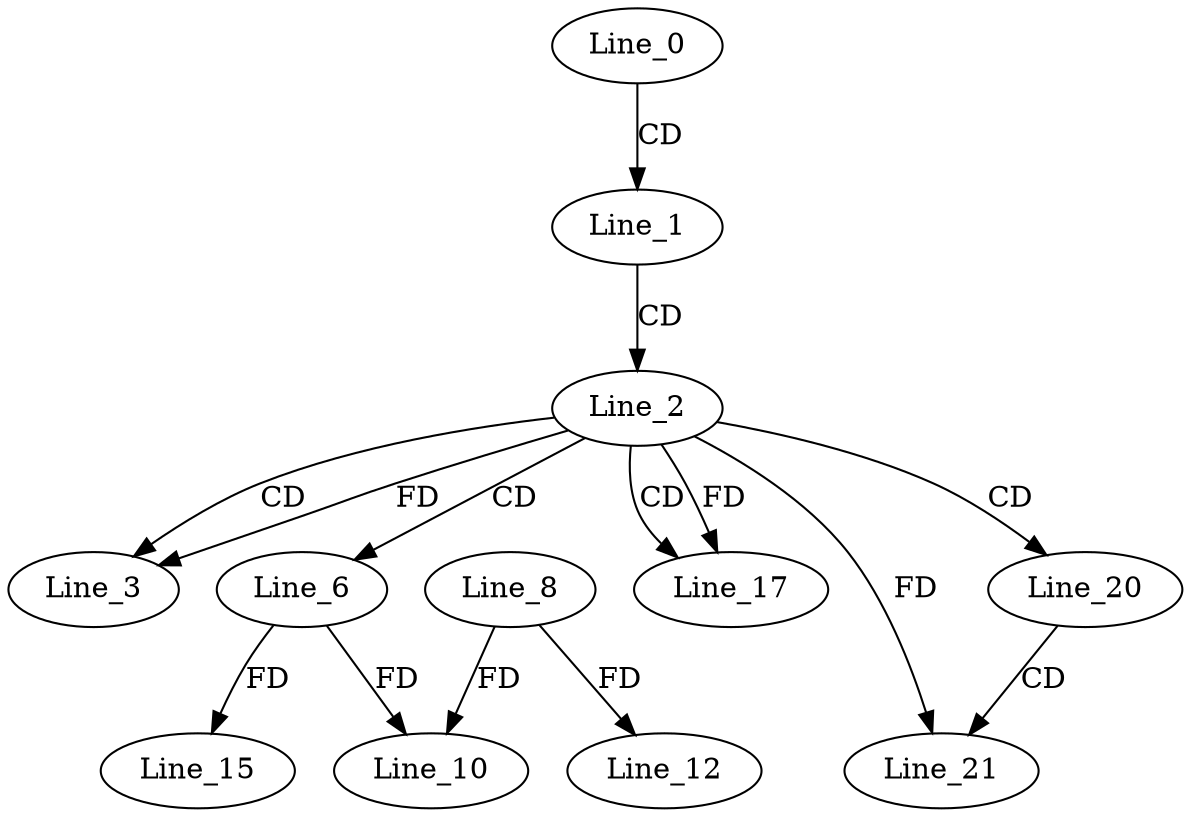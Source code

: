 digraph G {
  Line_0;
  Line_1;
  Line_2;
  Line_3;
  Line_3;
  Line_3;
  Line_6;
  Line_10;
  Line_8;
  Line_12;
  Line_15;
  Line_17;
  Line_17;
  Line_17;
  Line_20;
  Line_21;
  Line_21;
  Line_0 -> Line_1 [ label="CD" ];
  Line_1 -> Line_2 [ label="CD" ];
  Line_2 -> Line_3 [ label="CD" ];
  Line_2 -> Line_3 [ label="FD" ];
  Line_2 -> Line_6 [ label="CD" ];
  Line_6 -> Line_10 [ label="FD" ];
  Line_8 -> Line_10 [ label="FD" ];
  Line_8 -> Line_12 [ label="FD" ];
  Line_6 -> Line_15 [ label="FD" ];
  Line_2 -> Line_17 [ label="CD" ];
  Line_2 -> Line_17 [ label="FD" ];
  Line_2 -> Line_20 [ label="CD" ];
  Line_20 -> Line_21 [ label="CD" ];
  Line_2 -> Line_21 [ label="FD" ];
}
